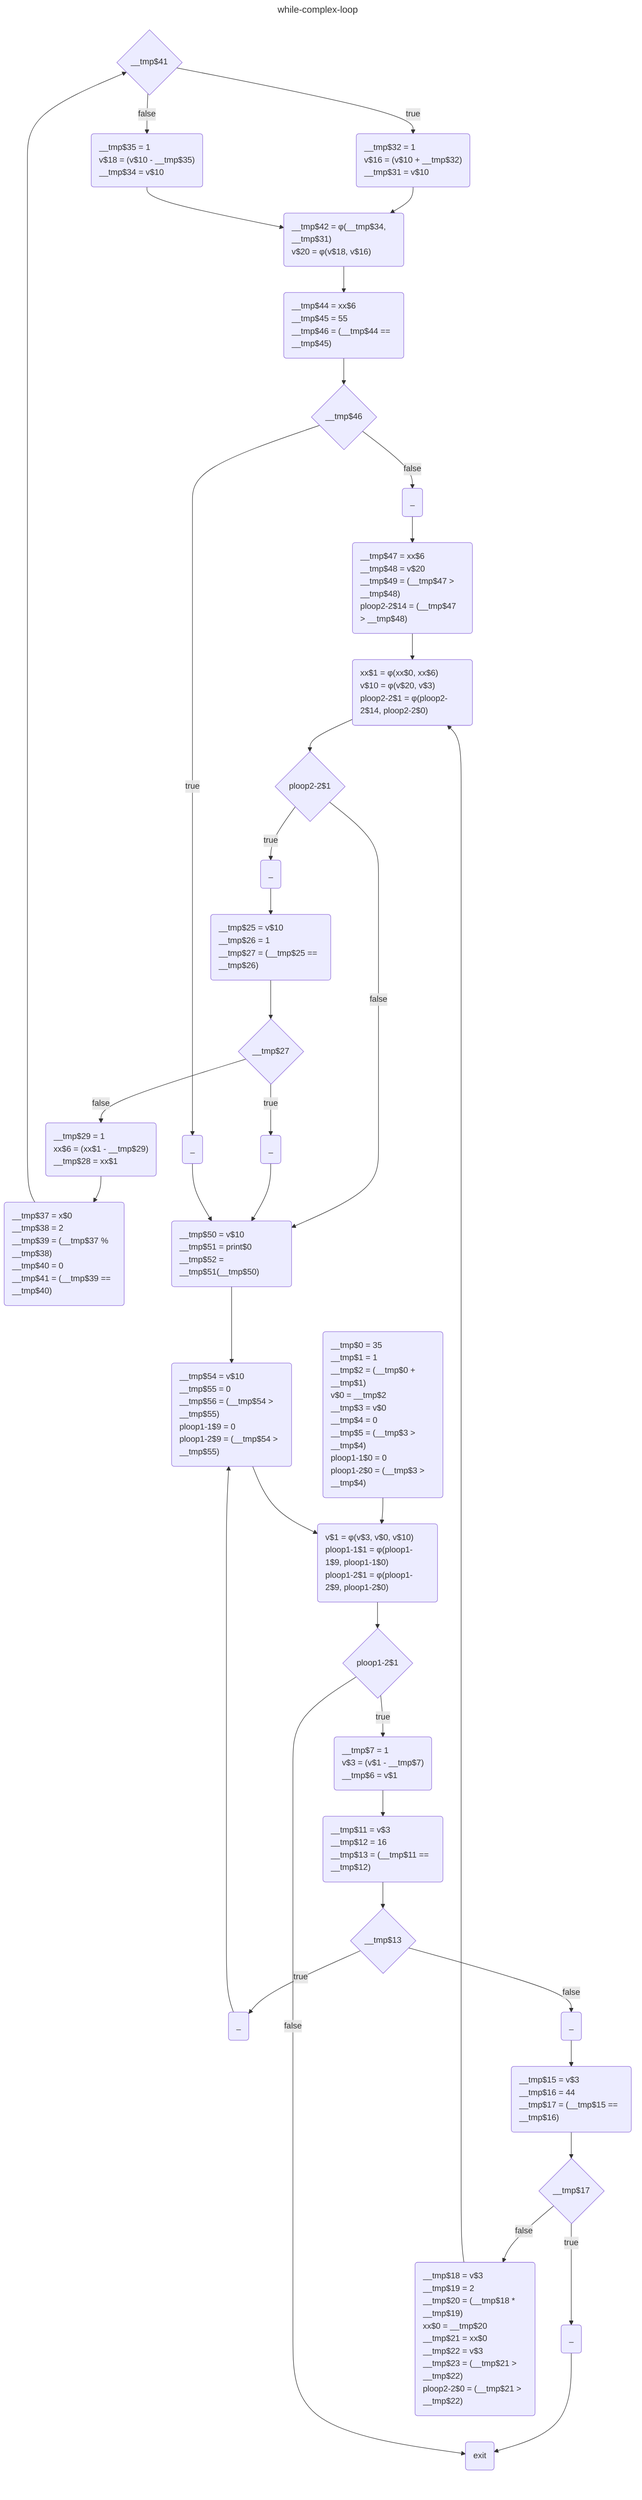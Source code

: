 ---
title: while-complex-loop
---
flowchart TD
	cond$87{"__tmp$41"}:::defstyle
	if_merged$93("_"):::defstyle
	if_true$75("_"):::defstyle
	if_cond$90("__tmp$44 = xx$6<br>__tmp$45 = 55<br>__tmp$46 = (__tmp$44 == __tmp$45)"):::defstyle
	cond$82{"__tmp$27"}:::defstyle
	if_true$70("_"):::defstyle
	null$71("__tmp$54 = v$10<br>__tmp$55 = 0<br>__tmp$56 = (__tmp$54 > __tmp$55)<br>ploop1-1$9 = 0<br>ploop1-2$9 = (__tmp$54 > __tmp$55)"):::defstyle
	if_true$92("_"):::defstyle
	if_merged$72("_"):::defstyle
	cond$66{"ploop1-2$1"}:::defstyle
	if_cond$86("__tmp$37 = x$0<br>__tmp$38 = 2<br>__tmp$39 = (__tmp$37 % __tmp$38)<br>__tmp$40 = 0<br>__tmp$41 = (__tmp$39 == __tmp$40)"):::defstyle
	if_cond$73("__tmp$15 = v$3<br>__tmp$16 = 44<br>__tmp$17 = (__tmp$15 == __tmp$16)"):::defstyle
	if_merged$77("__tmp$18 = v$3<br>__tmp$19 = 2<br>__tmp$20 = (__tmp$18 * __tmp$19)<br>xx$0 = __tmp$20<br>__tmp$21 = xx$0<br>__tmp$22 = v$3<br>__tmp$23 = (__tmp$21 > __tmp$22)<br>ploop2-2$0 = (__tmp$21 > __tmp$22)"):::defstyle
	if_true$88("__tmp$32 = 1<br>v$16 = (v$10 + __tmp$32)<br>__tmp$31 = v$10"):::defstyle
	cond$79{"ploop2-2$1"}:::defstyle
	if_merged$85("__tmp$29 = 1<br>xx$6 = (xx$1 - __tmp$29)<br>__tmp$28 = xx$1"):::defstyle
	while_body$67("__tmp$7 = 1<br>v$3 = (v$1 - __tmp$7)<br>__tmp$6 = v$1"):::defstyle
	entry$64("__tmp$0 = 35<br>__tmp$1 = 1<br>__tmp$2 = (__tmp$0 + __tmp$1)<br>v$0 = __tmp$2<br>__tmp$3 = v$0<br>__tmp$4 = 0<br>__tmp$5 = (__tmp$3 > __tmp$4)<br>ploop1-1$0 = 0<br>ploop1-2$0 = (__tmp$3 > __tmp$4)"):::defstyle
	while_exit$76("exit"):::defstyle
	if_merged$89("__tmp$42 = φ(__tmp$34, __tmp$31)<br>v$20 = φ(v$18, v$16)"):::defstyle
	cond$69{"__tmp$13"}:::defstyle
	while_start$78("xx$1 = φ(xx$0, xx$6)<br>v$10 = φ(v$20, v$3)<br>ploop2-2$1 = φ(ploop2-2$14, ploop2-2$0)"):::defstyle
	while_exit$84("__tmp$50 = v$10<br>__tmp$51 = print$0<br>__tmp$52 = __tmp$51(__tmp$50)"):::defstyle
	null$94("__tmp$47 = xx$6<br>__tmp$48 = v$20<br>__tmp$49 = (__tmp$47 > __tmp$48)<br>ploop2-2$14 = (__tmp$47 > __tmp$48)"):::defstyle
	cond$74{"__tmp$17"}:::defstyle
	cond$91{"__tmp$46"}:::defstyle
	while_start$65("v$1 = φ(v$3, v$0, v$10)<br>ploop1-1$1 = φ(ploop1-1$9, ploop1-1$0)<br>ploop1-2$1 = φ(ploop1-2$9, ploop1-2$0)"):::defstyle
	if_true$83("_"):::defstyle
	while_body$80("_"):::defstyle
	if_false$95("__tmp$35 = 1<br>v$18 = (v$10 - __tmp$35)<br>__tmp$34 = v$10"):::defstyle
	if_cond$68("__tmp$11 = v$3<br>__tmp$12 = 16<br>__tmp$13 = (__tmp$11 == __tmp$12)"):::defstyle
	if_cond$81("__tmp$25 = v$10<br>__tmp$26 = 1<br>__tmp$27 = (__tmp$25 == __tmp$26)"):::defstyle
	entry$64 -->  while_start$65
	if_cond$90 -->  cond$91
	cond$87 --> |"true"| if_true$88
	cond$79 --> |"false"| while_exit$84
	cond$82 --> |"false"| if_merged$85
	if_true$75 -->  while_exit$76
	null$71 -->  while_start$65
	if_true$83 -->  while_exit$84
	if_true$88 -->  if_merged$89
	cond$82 --> |"true"| if_true$83
	cond$66 --> |"false"| while_exit$76
	cond$74 --> |"true"| if_true$75
	if_cond$81 -->  cond$82
	if_merged$72 -->  if_cond$73
	cond$69 --> |"true"| if_true$70
	if_merged$77 -->  while_start$78
	cond$69 --> |"false"| if_merged$72
	if_true$92 -->  while_exit$84
	if_cond$68 -->  cond$69
	cond$91 --> |"false"| if_merged$93
	if_true$70 -->  null$71
	if_cond$73 -->  cond$74
	if_merged$93 -->  null$94
	if_merged$85 -->  if_cond$86
	cond$74 --> |"false"| if_merged$77
	while_exit$84 -->  null$71
	cond$87 --> |"false"| if_false$95
	if_false$95 -->  if_merged$89
	cond$79 --> |"true"| while_body$80
	if_merged$89 -->  if_cond$90
	if_cond$86 -->  cond$87
	while_body$80 -->  if_cond$81
	while_start$78 -->  cond$79
	while_start$65 -->  cond$66
	cond$66 --> |"true"| while_body$67
	cond$91 --> |"true"| if_true$92
	while_body$67 -->  if_cond$68
	null$94 -->  while_start$78
classDef defstyle text-align: left;